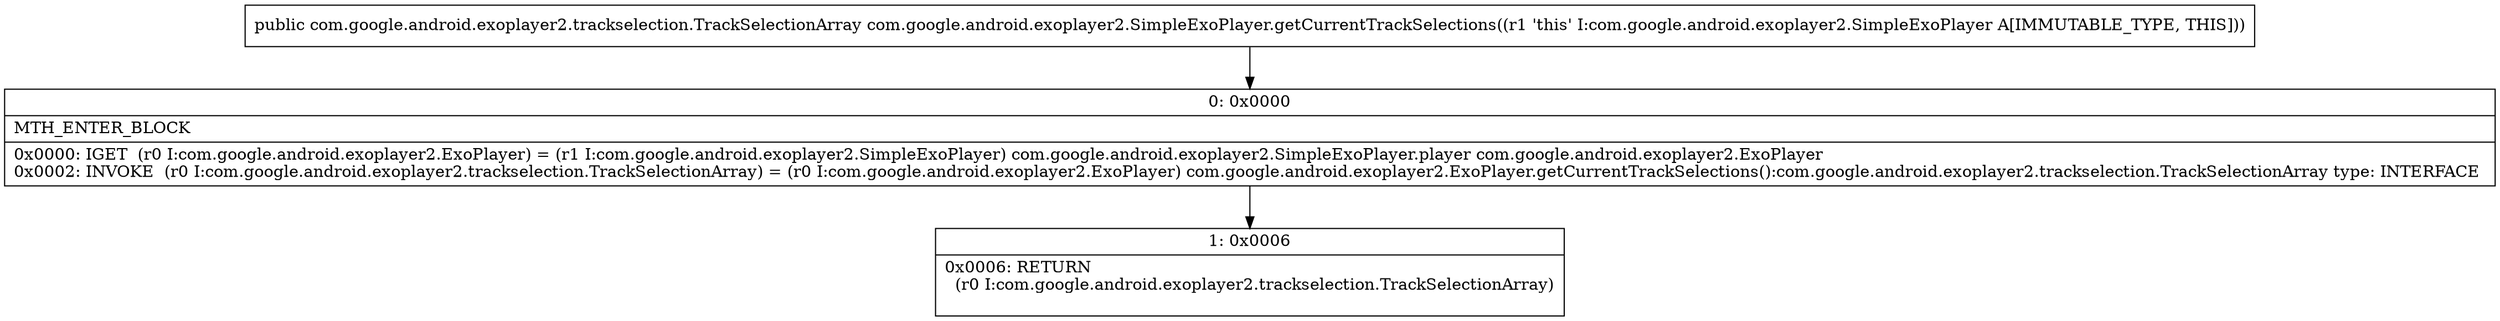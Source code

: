 digraph "CFG forcom.google.android.exoplayer2.SimpleExoPlayer.getCurrentTrackSelections()Lcom\/google\/android\/exoplayer2\/trackselection\/TrackSelectionArray;" {
Node_0 [shape=record,label="{0\:\ 0x0000|MTH_ENTER_BLOCK\l|0x0000: IGET  (r0 I:com.google.android.exoplayer2.ExoPlayer) = (r1 I:com.google.android.exoplayer2.SimpleExoPlayer) com.google.android.exoplayer2.SimpleExoPlayer.player com.google.android.exoplayer2.ExoPlayer \l0x0002: INVOKE  (r0 I:com.google.android.exoplayer2.trackselection.TrackSelectionArray) = (r0 I:com.google.android.exoplayer2.ExoPlayer) com.google.android.exoplayer2.ExoPlayer.getCurrentTrackSelections():com.google.android.exoplayer2.trackselection.TrackSelectionArray type: INTERFACE \l}"];
Node_1 [shape=record,label="{1\:\ 0x0006|0x0006: RETURN  \l  (r0 I:com.google.android.exoplayer2.trackselection.TrackSelectionArray)\l \l}"];
MethodNode[shape=record,label="{public com.google.android.exoplayer2.trackselection.TrackSelectionArray com.google.android.exoplayer2.SimpleExoPlayer.getCurrentTrackSelections((r1 'this' I:com.google.android.exoplayer2.SimpleExoPlayer A[IMMUTABLE_TYPE, THIS])) }"];
MethodNode -> Node_0;
Node_0 -> Node_1;
}

